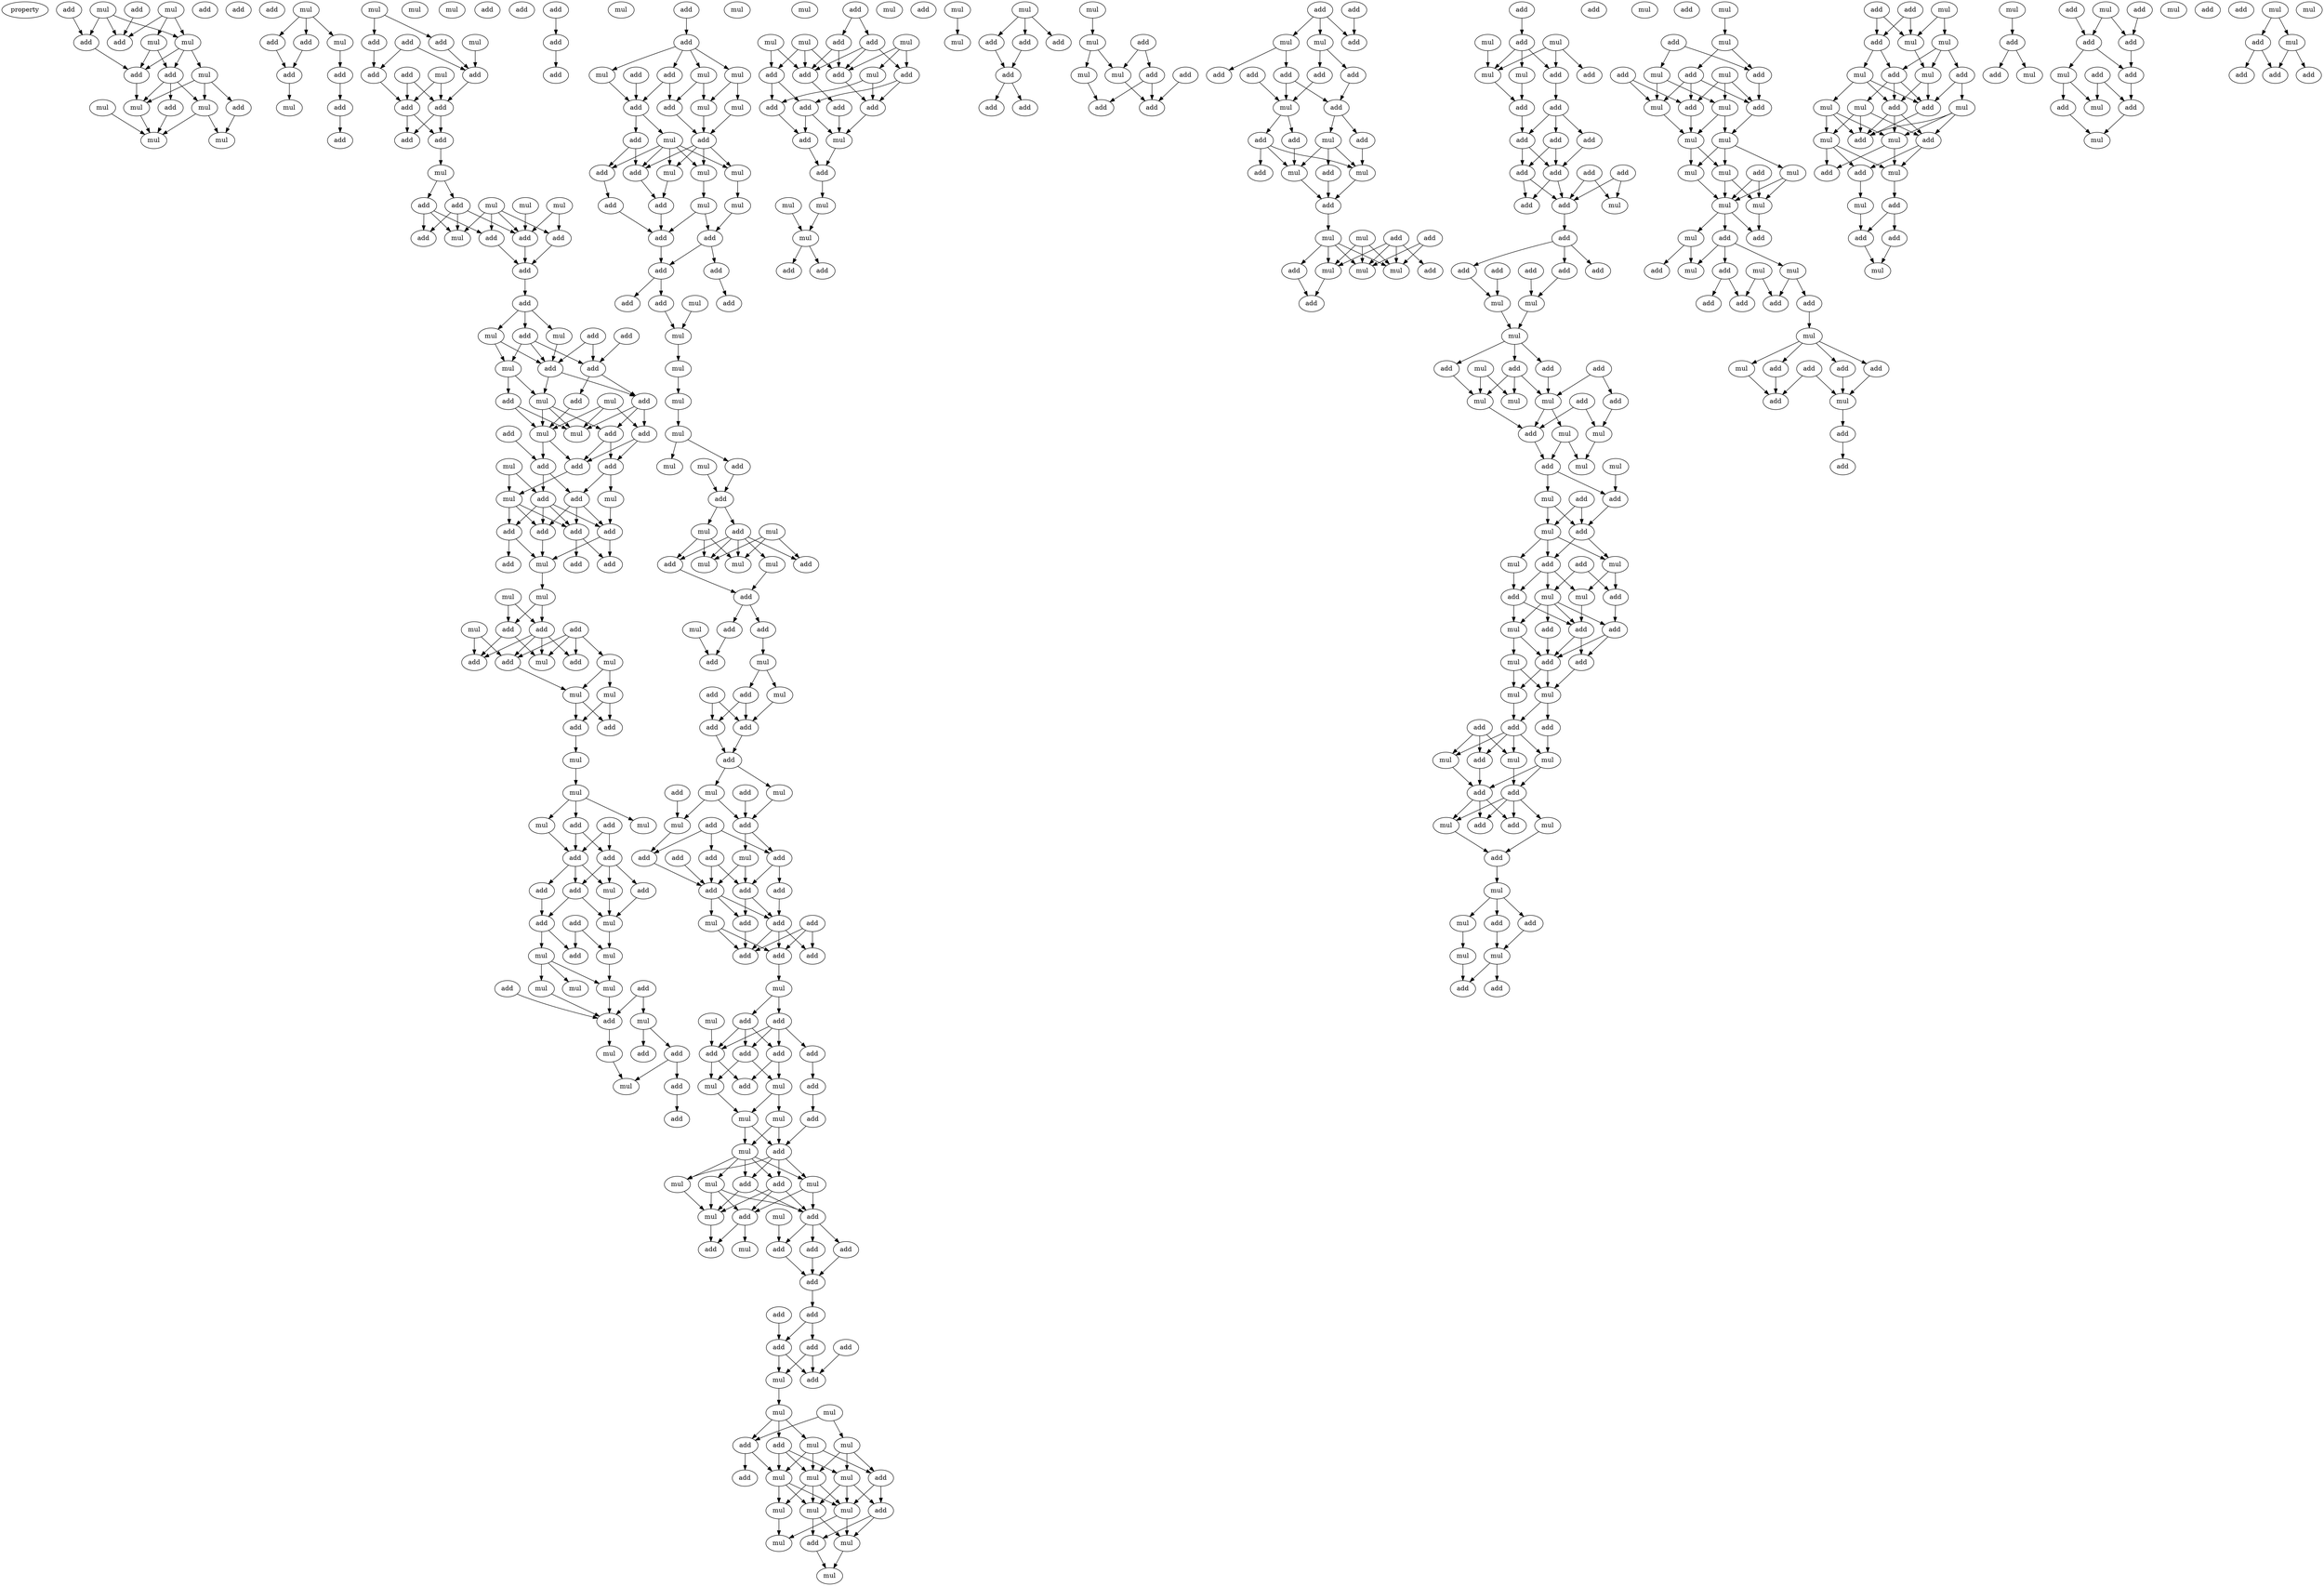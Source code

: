 digraph {
    node [fontcolor=black]
    property [mul=2,lf=1.0]
    0 [ label = add ];
    1 [ label = add ];
    2 [ label = mul ];
    3 [ label = mul ];
    4 [ label = add ];
    5 [ label = add ];
    6 [ label = mul ];
    7 [ label = mul ];
    8 [ label = mul ];
    9 [ label = add ];
    10 [ label = add ];
    11 [ label = mul ];
    12 [ label = add ];
    13 [ label = mul ];
    14 [ label = add ];
    15 [ label = mul ];
    16 [ label = mul ];
    17 [ label = mul ];
    18 [ label = add ];
    19 [ label = add ];
    20 [ label = add ];
    21 [ label = mul ];
    22 [ label = add ];
    23 [ label = add ];
    24 [ label = mul ];
    25 [ label = add ];
    26 [ label = add ];
    27 [ label = add ];
    28 [ label = mul ];
    29 [ label = add ];
    30 [ label = mul ];
    31 [ label = mul ];
    32 [ label = add ];
    33 [ label = add ];
    34 [ label = add ];
    35 [ label = mul ];
    36 [ label = add ];
    37 [ label = add ];
    38 [ label = add ];
    39 [ label = add ];
    40 [ label = add ];
    41 [ label = add ];
    42 [ label = add ];
    43 [ label = mul ];
    44 [ label = mul ];
    45 [ label = mul ];
    46 [ label = mul ];
    47 [ label = mul ];
    48 [ label = add ];
    49 [ label = mul ];
    50 [ label = add ];
    51 [ label = add ];
    52 [ label = add ];
    53 [ label = mul ];
    54 [ label = add ];
    55 [ label = add ];
    56 [ label = add ];
    57 [ label = add ];
    58 [ label = add ];
    59 [ label = mul ];
    60 [ label = mul ];
    61 [ label = add ];
    62 [ label = add ];
    63 [ label = add ];
    64 [ label = add ];
    65 [ label = mul ];
    66 [ label = add ];
    67 [ label = mul ];
    68 [ label = add ];
    69 [ label = mul ];
    70 [ label = add ];
    71 [ label = mul ];
    72 [ label = mul ];
    73 [ label = add ];
    74 [ label = add ];
    75 [ label = add ];
    76 [ label = mul ];
    77 [ label = add ];
    78 [ label = add ];
    79 [ label = add ];
    80 [ label = add ];
    81 [ label = add ];
    82 [ label = mul ];
    83 [ label = mul ];
    84 [ label = add ];
    85 [ label = add ];
    86 [ label = add ];
    87 [ label = add ];
    88 [ label = add ];
    89 [ label = add ];
    90 [ label = add ];
    91 [ label = mul ];
    92 [ label = mul ];
    93 [ label = mul ];
    94 [ label = add ];
    95 [ label = add ];
    96 [ label = add ];
    97 [ label = mul ];
    98 [ label = add ];
    99 [ label = mul ];
    100 [ label = add ];
    101 [ label = mul ];
    102 [ label = add ];
    103 [ label = mul ];
    104 [ label = mul ];
    105 [ label = add ];
    106 [ label = add ];
    107 [ label = mul ];
    108 [ label = mul ];
    109 [ label = add ];
    110 [ label = mul ];
    111 [ label = mul ];
    112 [ label = add ];
    113 [ label = add ];
    114 [ label = add ];
    115 [ label = add ];
    116 [ label = add ];
    117 [ label = add ];
    118 [ label = mul ];
    119 [ label = add ];
    120 [ label = add ];
    121 [ label = mul ];
    122 [ label = mul ];
    123 [ label = add ];
    124 [ label = mul ];
    125 [ label = add ];
    126 [ label = mul ];
    127 [ label = mul ];
    128 [ label = add ];
    129 [ label = mul ];
    130 [ label = mul ];
    131 [ label = add ];
    132 [ label = add ];
    133 [ label = mul ];
    134 [ label = add ];
    135 [ label = add ];
    136 [ label = mul ];
    137 [ label = add ];
    138 [ label = add ];
    139 [ label = add ];
    140 [ label = add ];
    141 [ label = add ];
    142 [ label = add ];
    143 [ label = mul ];
    144 [ label = add ];
    145 [ label = add ];
    146 [ label = mul ];
    147 [ label = add ];
    148 [ label = mul ];
    149 [ label = mul ];
    150 [ label = add ];
    151 [ label = add ];
    152 [ label = mul ];
    153 [ label = add ];
    154 [ label = mul ];
    155 [ label = add ];
    156 [ label = mul ];
    157 [ label = add ];
    158 [ label = mul ];
    159 [ label = mul ];
    160 [ label = add ];
    161 [ label = mul ];
    162 [ label = add ];
    163 [ label = mul ];
    164 [ label = mul ];
    165 [ label = add ];
    166 [ label = add ];
    167 [ label = add ];
    168 [ label = add ];
    169 [ label = add ];
    170 [ label = add ];
    171 [ label = add ];
    172 [ label = add ];
    173 [ label = add ];
    174 [ label = mul ];
    175 [ label = mul ];
    176 [ label = mul ];
    177 [ label = mul ];
    178 [ label = mul ];
    179 [ label = mul ];
    180 [ label = mul ];
    181 [ label = mul ];
    182 [ label = add ];
    183 [ label = mul ];
    184 [ label = add ];
    185 [ label = add ];
    186 [ label = mul ];
    187 [ label = mul ];
    188 [ label = mul ];
    189 [ label = add ];
    190 [ label = add ];
    191 [ label = mul ];
    192 [ label = mul ];
    193 [ label = add ];
    194 [ label = add ];
    195 [ label = mul ];
    196 [ label = add ];
    197 [ label = add ];
    198 [ label = mul ];
    199 [ label = mul ];
    200 [ label = add ];
    201 [ label = add ];
    202 [ label = add ];
    203 [ label = add ];
    204 [ label = add ];
    205 [ label = add ];
    206 [ label = mul ];
    207 [ label = add ];
    208 [ label = mul ];
    209 [ label = mul ];
    210 [ label = add ];
    211 [ label = add ];
    212 [ label = add ];
    213 [ label = add ];
    214 [ label = add ];
    215 [ label = mul ];
    216 [ label = add ];
    217 [ label = add ];
    218 [ label = add ];
    219 [ label = add ];
    220 [ label = add ];
    221 [ label = add ];
    222 [ label = mul ];
    223 [ label = add ];
    224 [ label = add ];
    225 [ label = add ];
    226 [ label = add ];
    227 [ label = mul ];
    228 [ label = mul ];
    229 [ label = add ];
    230 [ label = add ];
    231 [ label = add ];
    232 [ label = add ];
    233 [ label = add ];
    234 [ label = add ];
    235 [ label = mul ];
    236 [ label = add ];
    237 [ label = mul ];
    238 [ label = add ];
    239 [ label = add ];
    240 [ label = mul ];
    241 [ label = mul ];
    242 [ label = add ];
    243 [ label = mul ];
    244 [ label = add ];
    245 [ label = mul ];
    246 [ label = mul ];
    247 [ label = add ];
    248 [ label = mul ];
    249 [ label = mul ];
    250 [ label = add ];
    251 [ label = mul ];
    252 [ label = add ];
    253 [ label = add ];
    254 [ label = add ];
    255 [ label = mul ];
    256 [ label = add ];
    257 [ label = add ];
    258 [ label = add ];
    259 [ label = add ];
    260 [ label = add ];
    261 [ label = add ];
    262 [ label = add ];
    263 [ label = add ];
    264 [ label = mul ];
    265 [ label = add ];
    266 [ label = mul ];
    267 [ label = mul ];
    268 [ label = add ];
    269 [ label = mul ];
    270 [ label = mul ];
    271 [ label = add ];
    272 [ label = add ];
    273 [ label = mul ];
    274 [ label = mul ];
    275 [ label = add ];
    276 [ label = mul ];
    277 [ label = mul ];
    278 [ label = add ];
    279 [ label = mul ];
    280 [ label = mul ];
    281 [ label = mul ];
    282 [ label = mul ];
    283 [ label = add ];
    284 [ label = mul ];
    285 [ label = add ];
    286 [ label = add ];
    287 [ label = mul ];
    288 [ label = mul ];
    289 [ label = mul ];
    290 [ label = add ];
    291 [ label = add ];
    292 [ label = add ];
    293 [ label = mul ];
    294 [ label = add ];
    295 [ label = add ];
    296 [ label = add ];
    297 [ label = add ];
    298 [ label = add ];
    299 [ label = add ];
    300 [ label = add ];
    301 [ label = mul ];
    302 [ label = add ];
    303 [ label = mul ];
    304 [ label = mul ];
    305 [ label = mul ];
    306 [ label = mul ];
    307 [ label = add ];
    308 [ label = mul ];
    309 [ label = add ];
    310 [ label = add ];
    311 [ label = mul ];
    312 [ label = mul ];
    313 [ label = add ];
    314 [ label = add ];
    315 [ label = add ];
    316 [ label = add ];
    317 [ label = add ];
    318 [ label = add ];
    319 [ label = mul ];
    320 [ label = add ];
    321 [ label = mul ];
    322 [ label = mul ];
    323 [ label = mul ];
    324 [ label = add ];
    325 [ label = add ];
    326 [ label = add ];
    327 [ label = add ];
    328 [ label = add ];
    329 [ label = add ];
    330 [ label = mul ];
    331 [ label = mul ];
    332 [ label = add ];
    333 [ label = add ];
    334 [ label = add ];
    335 [ label = add ];
    336 [ label = add ];
    337 [ label = add ];
    338 [ label = add ];
    339 [ label = mul ];
    340 [ label = add ];
    341 [ label = add ];
    342 [ label = add ];
    343 [ label = mul ];
    344 [ label = add ];
    345 [ label = add ];
    346 [ label = mul ];
    347 [ label = mul ];
    348 [ label = add ];
    349 [ label = add ];
    350 [ label = mul ];
    351 [ label = mul ];
    352 [ label = add ];
    353 [ label = add ];
    354 [ label = mul ];
    355 [ label = add ];
    356 [ label = mul ];
    357 [ label = mul ];
    358 [ label = add ];
    359 [ label = add ];
    360 [ label = add ];
    361 [ label = mul ];
    362 [ label = mul ];
    363 [ label = mul ];
    364 [ label = add ];
    365 [ label = mul ];
    366 [ label = add ];
    367 [ label = add ];
    368 [ label = add ];
    369 [ label = add ];
    370 [ label = add ];
    371 [ label = add ];
    372 [ label = add ];
    373 [ label = add ];
    374 [ label = add ];
    375 [ label = add ];
    376 [ label = add ];
    377 [ label = add ];
    378 [ label = mul ];
    379 [ label = add ];
    380 [ label = add ];
    381 [ label = add ];
    382 [ label = add ];
    383 [ label = add ];
    384 [ label = add ];
    385 [ label = mul ];
    386 [ label = mul ];
    387 [ label = mul ];
    388 [ label = add ];
    389 [ label = add ];
    390 [ label = add ];
    391 [ label = mul ];
    392 [ label = add ];
    393 [ label = mul ];
    394 [ label = mul ];
    395 [ label = mul ];
    396 [ label = add ];
    397 [ label = add ];
    398 [ label = add ];
    399 [ label = mul ];
    400 [ label = mul ];
    401 [ label = mul ];
    402 [ label = mul ];
    403 [ label = add ];
    404 [ label = add ];
    405 [ label = mul ];
    406 [ label = add ];
    407 [ label = add ];
    408 [ label = mul ];
    409 [ label = add ];
    410 [ label = mul ];
    411 [ label = add ];
    412 [ label = add ];
    413 [ label = mul ];
    414 [ label = add ];
    415 [ label = mul ];
    416 [ label = mul ];
    417 [ label = add ];
    418 [ label = mul ];
    419 [ label = add ];
    420 [ label = add ];
    421 [ label = add ];
    422 [ label = mul ];
    423 [ label = add ];
    424 [ label = add ];
    425 [ label = mul ];
    426 [ label = mul ];
    427 [ label = add ];
    428 [ label = add ];
    429 [ label = add ];
    430 [ label = mul ];
    431 [ label = mul ];
    432 [ label = mul ];
    433 [ label = add ];
    434 [ label = mul ];
    435 [ label = add ];
    436 [ label = add ];
    437 [ label = mul ];
    438 [ label = add ];
    439 [ label = add ];
    440 [ label = add ];
    441 [ label = mul ];
    442 [ label = add ];
    443 [ label = mul ];
    444 [ label = mul ];
    445 [ label = add ];
    446 [ label = add ];
    447 [ label = mul ];
    448 [ label = mul ];
    449 [ label = add ];
    450 [ label = add ];
    451 [ label = mul ];
    452 [ label = mul ];
    453 [ label = add ];
    454 [ label = mul ];
    455 [ label = mul ];
    456 [ label = add ];
    457 [ label = add ];
    458 [ label = add ];
    459 [ label = mul ];
    460 [ label = add ];
    461 [ label = add ];
    462 [ label = mul ];
    463 [ label = mul ];
    464 [ label = mul ];
    465 [ label = mul ];
    466 [ label = mul ];
    467 [ label = add ];
    468 [ label = mul ];
    469 [ label = mul ];
    470 [ label = mul ];
    471 [ label = add ];
    472 [ label = mul ];
    473 [ label = add ];
    474 [ label = mul ];
    475 [ label = mul ];
    476 [ label = mul ];
    477 [ label = add ];
    478 [ label = add ];
    479 [ label = add ];
    480 [ label = add ];
    481 [ label = add ];
    482 [ label = add ];
    483 [ label = mul ];
    484 [ label = mul ];
    485 [ label = add ];
    486 [ label = add ];
    487 [ label = add ];
    488 [ label = add ];
    489 [ label = add ];
    490 [ label = mul ];
    491 [ label = add ];
    492 [ label = add ];
    493 [ label = add ];
    494 [ label = add ];
    495 [ label = mul ];
    496 [ label = mul ];
    497 [ label = mul ];
    498 [ label = add ];
    499 [ label = add ];
    500 [ label = mul ];
    501 [ label = mul ];
    502 [ label = add ];
    503 [ label = mul ];
    504 [ label = add ];
    505 [ label = add ];
    506 [ label = mul ];
    507 [ label = mul ];
    508 [ label = add ];
    509 [ label = mul ];
    510 [ label = add ];
    511 [ label = mul ];
    512 [ label = mul ];
    513 [ label = add ];
    514 [ label = add ];
    515 [ label = add ];
    516 [ label = mul ];
    517 [ label = add ];
    518 [ label = add ];
    519 [ label = mul ];
    520 [ label = mul ];
    521 [ label = add ];
    522 [ label = add ];
    523 [ label = mul ];
    524 [ label = add ];
    525 [ label = add ];
    526 [ label = mul ];
    527 [ label = add ];
    528 [ label = add ];
    529 [ label = add ];
    530 [ label = add ];
    531 [ label = mul ];
    532 [ label = mul ];
    533 [ label = add ];
    534 [ label = add ];
    535 [ label = mul ];
    536 [ label = mul ];
    537 [ label = add ];
    538 [ label = add ];
    539 [ label = mul ];
    540 [ label = add ];
    541 [ label = mul ];
    542 [ label = add ];
    543 [ label = mul ];
    544 [ label = add ];
    545 [ label = add ];
    0 -> 4 [ name = 0 ];
    1 -> 5 [ name = 1 ];
    2 -> 4 [ name = 2 ];
    2 -> 6 [ name = 3 ];
    2 -> 7 [ name = 4 ];
    3 -> 4 [ name = 5 ];
    3 -> 5 [ name = 6 ];
    3 -> 6 [ name = 7 ];
    5 -> 9 [ name = 8 ];
    6 -> 8 [ name = 9 ];
    6 -> 9 [ name = 10 ];
    6 -> 10 [ name = 11 ];
    7 -> 9 [ name = 12 ];
    7 -> 10 [ name = 13 ];
    8 -> 11 [ name = 14 ];
    8 -> 14 [ name = 15 ];
    8 -> 15 [ name = 16 ];
    9 -> 15 [ name = 17 ];
    10 -> 11 [ name = 18 ];
    10 -> 12 [ name = 19 ];
    10 -> 15 [ name = 20 ];
    11 -> 16 [ name = 21 ];
    11 -> 17 [ name = 22 ];
    12 -> 17 [ name = 23 ];
    13 -> 17 [ name = 24 ];
    14 -> 16 [ name = 25 ];
    15 -> 17 [ name = 26 ];
    21 -> 22 [ name = 27 ];
    21 -> 23 [ name = 28 ];
    21 -> 24 [ name = 29 ];
    22 -> 25 [ name = 30 ];
    23 -> 25 [ name = 31 ];
    24 -> 26 [ name = 32 ];
    25 -> 28 [ name = 33 ];
    26 -> 27 [ name = 34 ];
    27 -> 29 [ name = 35 ];
    30 -> 33 [ name = 36 ];
    30 -> 34 [ name = 37 ];
    31 -> 37 [ name = 38 ];
    32 -> 37 [ name = 39 ];
    32 -> 38 [ name = 40 ];
    33 -> 38 [ name = 41 ];
    34 -> 37 [ name = 42 ];
    35 -> 39 [ name = 43 ];
    35 -> 40 [ name = 44 ];
    36 -> 39 [ name = 45 ];
    36 -> 40 [ name = 46 ];
    37 -> 39 [ name = 47 ];
    38 -> 40 [ name = 48 ];
    39 -> 41 [ name = 49 ];
    39 -> 42 [ name = 50 ];
    40 -> 41 [ name = 51 ];
    40 -> 42 [ name = 52 ];
    41 -> 45 [ name = 53 ];
    45 -> 48 [ name = 54 ];
    45 -> 50 [ name = 55 ];
    46 -> 51 [ name = 56 ];
    46 -> 55 [ name = 57 ];
    47 -> 51 [ name = 58 ];
    47 -> 53 [ name = 59 ];
    47 -> 54 [ name = 60 ];
    47 -> 55 [ name = 61 ];
    48 -> 51 [ name = 62 ];
    48 -> 52 [ name = 63 ];
    48 -> 53 [ name = 64 ];
    49 -> 51 [ name = 65 ];
    50 -> 52 [ name = 66 ];
    50 -> 53 [ name = 67 ];
    50 -> 54 [ name = 68 ];
    51 -> 56 [ name = 69 ];
    54 -> 56 [ name = 70 ];
    55 -> 56 [ name = 71 ];
    56 -> 57 [ name = 72 ];
    57 -> 58 [ name = 73 ];
    57 -> 59 [ name = 74 ];
    57 -> 60 [ name = 75 ];
    58 -> 63 [ name = 76 ];
    58 -> 64 [ name = 77 ];
    58 -> 65 [ name = 78 ];
    59 -> 63 [ name = 79 ];
    59 -> 65 [ name = 80 ];
    60 -> 63 [ name = 81 ];
    61 -> 64 [ name = 82 ];
    62 -> 63 [ name = 83 ];
    62 -> 64 [ name = 84 ];
    63 -> 69 [ name = 85 ];
    63 -> 70 [ name = 86 ];
    64 -> 68 [ name = 87 ];
    64 -> 70 [ name = 88 ];
    65 -> 66 [ name = 89 ];
    65 -> 69 [ name = 90 ];
    66 -> 71 [ name = 91 ];
    66 -> 72 [ name = 92 ];
    67 -> 71 [ name = 93 ];
    67 -> 72 [ name = 94 ];
    67 -> 74 [ name = 95 ];
    68 -> 72 [ name = 96 ];
    69 -> 71 [ name = 97 ];
    69 -> 72 [ name = 98 ];
    69 -> 73 [ name = 99 ];
    70 -> 71 [ name = 100 ];
    70 -> 73 [ name = 101 ];
    70 -> 74 [ name = 102 ];
    72 -> 77 [ name = 103 ];
    72 -> 78 [ name = 104 ];
    73 -> 77 [ name = 105 ];
    73 -> 79 [ name = 106 ];
    74 -> 77 [ name = 107 ];
    74 -> 79 [ name = 108 ];
    75 -> 78 [ name = 109 ];
    76 -> 80 [ name = 110 ];
    76 -> 83 [ name = 111 ];
    77 -> 83 [ name = 112 ];
    78 -> 80 [ name = 113 ];
    78 -> 81 [ name = 114 ];
    79 -> 81 [ name = 115 ];
    79 -> 82 [ name = 116 ];
    80 -> 84 [ name = 117 ];
    80 -> 85 [ name = 118 ];
    80 -> 86 [ name = 119 ];
    80 -> 87 [ name = 120 ];
    81 -> 84 [ name = 121 ];
    81 -> 85 [ name = 122 ];
    81 -> 87 [ name = 123 ];
    82 -> 84 [ name = 124 ];
    83 -> 85 [ name = 125 ];
    83 -> 86 [ name = 126 ];
    83 -> 87 [ name = 127 ];
    84 -> 90 [ name = 128 ];
    84 -> 91 [ name = 129 ];
    85 -> 88 [ name = 130 ];
    85 -> 90 [ name = 131 ];
    86 -> 89 [ name = 132 ];
    86 -> 91 [ name = 133 ];
    87 -> 91 [ name = 134 ];
    91 -> 92 [ name = 135 ];
    92 -> 94 [ name = 136 ];
    92 -> 95 [ name = 137 ];
    93 -> 94 [ name = 138 ];
    93 -> 95 [ name = 139 ];
    94 -> 101 [ name = 140 ];
    94 -> 102 [ name = 141 ];
    95 -> 98 [ name = 142 ];
    95 -> 100 [ name = 143 ];
    95 -> 101 [ name = 144 ];
    95 -> 102 [ name = 145 ];
    96 -> 98 [ name = 146 ];
    96 -> 99 [ name = 147 ];
    96 -> 100 [ name = 148 ];
    96 -> 101 [ name = 149 ];
    97 -> 100 [ name = 150 ];
    97 -> 102 [ name = 151 ];
    99 -> 103 [ name = 152 ];
    99 -> 104 [ name = 153 ];
    100 -> 103 [ name = 154 ];
    103 -> 105 [ name = 155 ];
    103 -> 106 [ name = 156 ];
    104 -> 105 [ name = 157 ];
    104 -> 106 [ name = 158 ];
    106 -> 107 [ name = 159 ];
    107 -> 108 [ name = 160 ];
    108 -> 110 [ name = 161 ];
    108 -> 111 [ name = 162 ];
    108 -> 112 [ name = 163 ];
    109 -> 113 [ name = 164 ];
    109 -> 114 [ name = 165 ];
    110 -> 113 [ name = 166 ];
    112 -> 113 [ name = 167 ];
    112 -> 114 [ name = 168 ];
    113 -> 115 [ name = 169 ];
    113 -> 116 [ name = 170 ];
    113 -> 118 [ name = 171 ];
    114 -> 116 [ name = 172 ];
    114 -> 117 [ name = 173 ];
    114 -> 118 [ name = 174 ];
    115 -> 119 [ name = 175 ];
    116 -> 119 [ name = 176 ];
    116 -> 121 [ name = 177 ];
    117 -> 121 [ name = 178 ];
    118 -> 121 [ name = 179 ];
    119 -> 122 [ name = 180 ];
    119 -> 123 [ name = 181 ];
    120 -> 123 [ name = 182 ];
    120 -> 124 [ name = 183 ];
    121 -> 124 [ name = 184 ];
    122 -> 126 [ name = 185 ];
    122 -> 127 [ name = 186 ];
    122 -> 129 [ name = 187 ];
    124 -> 126 [ name = 188 ];
    125 -> 130 [ name = 189 ];
    125 -> 131 [ name = 190 ];
    126 -> 131 [ name = 191 ];
    128 -> 131 [ name = 192 ];
    129 -> 131 [ name = 193 ];
    130 -> 132 [ name = 194 ];
    130 -> 134 [ name = 195 ];
    131 -> 133 [ name = 196 ];
    133 -> 136 [ name = 197 ];
    134 -> 135 [ name = 198 ];
    134 -> 136 [ name = 199 ];
    135 -> 137 [ name = 200 ];
    140 -> 141 [ name = 201 ];
    141 -> 142 [ name = 202 ];
    144 -> 145 [ name = 203 ];
    145 -> 146 [ name = 204 ];
    145 -> 148 [ name = 205 ];
    145 -> 149 [ name = 206 ];
    145 -> 150 [ name = 207 ];
    146 -> 153 [ name = 208 ];
    147 -> 153 [ name = 209 ];
    148 -> 152 [ name = 210 ];
    148 -> 154 [ name = 211 ];
    149 -> 151 [ name = 212 ];
    149 -> 154 [ name = 213 ];
    150 -> 151 [ name = 214 ];
    150 -> 153 [ name = 215 ];
    151 -> 157 [ name = 216 ];
    152 -> 157 [ name = 217 ];
    153 -> 155 [ name = 218 ];
    153 -> 156 [ name = 219 ];
    154 -> 157 [ name = 220 ];
    155 -> 160 [ name = 221 ];
    155 -> 162 [ name = 222 ];
    156 -> 158 [ name = 223 ];
    156 -> 159 [ name = 224 ];
    156 -> 160 [ name = 225 ];
    156 -> 161 [ name = 226 ];
    156 -> 162 [ name = 227 ];
    157 -> 158 [ name = 228 ];
    157 -> 159 [ name = 229 ];
    157 -> 161 [ name = 230 ];
    157 -> 162 [ name = 231 ];
    158 -> 164 [ name = 232 ];
    159 -> 163 [ name = 233 ];
    160 -> 165 [ name = 234 ];
    161 -> 166 [ name = 235 ];
    162 -> 166 [ name = 236 ];
    163 -> 167 [ name = 237 ];
    164 -> 167 [ name = 238 ];
    164 -> 168 [ name = 239 ];
    165 -> 168 [ name = 240 ];
    166 -> 168 [ name = 241 ];
    167 -> 169 [ name = 242 ];
    167 -> 170 [ name = 243 ];
    168 -> 169 [ name = 244 ];
    169 -> 172 [ name = 245 ];
    169 -> 173 [ name = 246 ];
    170 -> 171 [ name = 247 ];
    173 -> 176 [ name = 248 ];
    174 -> 176 [ name = 249 ];
    176 -> 177 [ name = 250 ];
    177 -> 178 [ name = 251 ];
    178 -> 179 [ name = 252 ];
    179 -> 180 [ name = 253 ];
    179 -> 182 [ name = 254 ];
    181 -> 184 [ name = 255 ];
    182 -> 184 [ name = 256 ];
    184 -> 185 [ name = 257 ];
    184 -> 186 [ name = 258 ];
    185 -> 188 [ name = 259 ];
    185 -> 189 [ name = 260 ];
    185 -> 190 [ name = 261 ];
    185 -> 191 [ name = 262 ];
    185 -> 192 [ name = 263 ];
    186 -> 188 [ name = 264 ];
    186 -> 190 [ name = 265 ];
    186 -> 192 [ name = 266 ];
    187 -> 188 [ name = 267 ];
    187 -> 189 [ name = 268 ];
    187 -> 192 [ name = 269 ];
    190 -> 193 [ name = 270 ];
    191 -> 193 [ name = 271 ];
    193 -> 194 [ name = 272 ];
    193 -> 196 [ name = 273 ];
    194 -> 197 [ name = 274 ];
    195 -> 197 [ name = 275 ];
    196 -> 198 [ name = 276 ];
    198 -> 199 [ name = 277 ];
    198 -> 200 [ name = 278 ];
    199 -> 203 [ name = 279 ];
    200 -> 202 [ name = 280 ];
    200 -> 203 [ name = 281 ];
    201 -> 202 [ name = 282 ];
    201 -> 203 [ name = 283 ];
    202 -> 204 [ name = 284 ];
    203 -> 204 [ name = 285 ];
    204 -> 206 [ name = 286 ];
    204 -> 208 [ name = 287 ];
    205 -> 209 [ name = 288 ];
    206 -> 209 [ name = 289 ];
    206 -> 211 [ name = 290 ];
    207 -> 211 [ name = 291 ];
    208 -> 211 [ name = 292 ];
    209 -> 212 [ name = 293 ];
    210 -> 212 [ name = 294 ];
    210 -> 213 [ name = 295 ];
    210 -> 214 [ name = 296 ];
    211 -> 213 [ name = 297 ];
    211 -> 215 [ name = 298 ];
    212 -> 218 [ name = 299 ];
    213 -> 217 [ name = 300 ];
    213 -> 219 [ name = 301 ];
    214 -> 218 [ name = 302 ];
    214 -> 219 [ name = 303 ];
    215 -> 218 [ name = 304 ];
    215 -> 219 [ name = 305 ];
    216 -> 218 [ name = 306 ];
    217 -> 221 [ name = 307 ];
    218 -> 221 [ name = 308 ];
    218 -> 222 [ name = 309 ];
    218 -> 223 [ name = 310 ];
    219 -> 221 [ name = 311 ];
    219 -> 223 [ name = 312 ];
    220 -> 224 [ name = 313 ];
    220 -> 225 [ name = 314 ];
    220 -> 226 [ name = 315 ];
    221 -> 224 [ name = 316 ];
    221 -> 225 [ name = 317 ];
    221 -> 226 [ name = 318 ];
    222 -> 225 [ name = 319 ];
    222 -> 226 [ name = 320 ];
    223 -> 225 [ name = 321 ];
    226 -> 227 [ name = 322 ];
    227 -> 229 [ name = 323 ];
    227 -> 230 [ name = 324 ];
    228 -> 231 [ name = 325 ];
    229 -> 231 [ name = 326 ];
    229 -> 232 [ name = 327 ];
    229 -> 233 [ name = 328 ];
    229 -> 234 [ name = 329 ];
    230 -> 231 [ name = 330 ];
    230 -> 233 [ name = 331 ];
    230 -> 234 [ name = 332 ];
    231 -> 237 [ name = 333 ];
    231 -> 238 [ name = 334 ];
    232 -> 236 [ name = 335 ];
    233 -> 235 [ name = 336 ];
    233 -> 237 [ name = 337 ];
    234 -> 235 [ name = 338 ];
    234 -> 238 [ name = 339 ];
    235 -> 240 [ name = 340 ];
    235 -> 241 [ name = 341 ];
    236 -> 239 [ name = 342 ];
    237 -> 241 [ name = 343 ];
    239 -> 242 [ name = 344 ];
    240 -> 242 [ name = 345 ];
    240 -> 243 [ name = 346 ];
    241 -> 242 [ name = 347 ];
    241 -> 243 [ name = 348 ];
    242 -> 244 [ name = 349 ];
    242 -> 245 [ name = 350 ];
    242 -> 247 [ name = 351 ];
    242 -> 248 [ name = 352 ];
    243 -> 244 [ name = 353 ];
    243 -> 245 [ name = 354 ];
    243 -> 246 [ name = 355 ];
    243 -> 247 [ name = 356 ];
    243 -> 248 [ name = 357 ];
    244 -> 251 [ name = 358 ];
    244 -> 252 [ name = 359 ];
    245 -> 250 [ name = 360 ];
    245 -> 252 [ name = 361 ];
    246 -> 250 [ name = 362 ];
    246 -> 251 [ name = 363 ];
    246 -> 252 [ name = 364 ];
    247 -> 250 [ name = 365 ];
    247 -> 251 [ name = 366 ];
    247 -> 252 [ name = 367 ];
    248 -> 251 [ name = 368 ];
    249 -> 256 [ name = 369 ];
    250 -> 254 [ name = 370 ];
    250 -> 255 [ name = 371 ];
    251 -> 254 [ name = 372 ];
    252 -> 253 [ name = 373 ];
    252 -> 256 [ name = 374 ];
    252 -> 257 [ name = 375 ];
    253 -> 258 [ name = 376 ];
    256 -> 258 [ name = 377 ];
    257 -> 258 [ name = 378 ];
    258 -> 260 [ name = 379 ];
    259 -> 262 [ name = 380 ];
    260 -> 261 [ name = 381 ];
    260 -> 262 [ name = 382 ];
    261 -> 264 [ name = 383 ];
    261 -> 265 [ name = 384 ];
    262 -> 264 [ name = 385 ];
    262 -> 265 [ name = 386 ];
    263 -> 265 [ name = 387 ];
    264 -> 267 [ name = 388 ];
    266 -> 270 [ name = 389 ];
    266 -> 271 [ name = 390 ];
    267 -> 268 [ name = 391 ];
    267 -> 269 [ name = 392 ];
    267 -> 271 [ name = 393 ];
    268 -> 273 [ name = 394 ];
    268 -> 274 [ name = 395 ];
    268 -> 276 [ name = 396 ];
    269 -> 272 [ name = 397 ];
    269 -> 273 [ name = 398 ];
    269 -> 276 [ name = 399 ];
    270 -> 272 [ name = 400 ];
    270 -> 274 [ name = 401 ];
    270 -> 276 [ name = 402 ];
    271 -> 273 [ name = 403 ];
    271 -> 275 [ name = 404 ];
    272 -> 278 [ name = 405 ];
    272 -> 280 [ name = 406 ];
    273 -> 277 [ name = 407 ];
    273 -> 279 [ name = 408 ];
    273 -> 280 [ name = 409 ];
    274 -> 278 [ name = 410 ];
    274 -> 279 [ name = 411 ];
    274 -> 280 [ name = 412 ];
    276 -> 277 [ name = 413 ];
    276 -> 279 [ name = 414 ];
    276 -> 280 [ name = 415 ];
    277 -> 282 [ name = 416 ];
    278 -> 281 [ name = 417 ];
    278 -> 283 [ name = 418 ];
    279 -> 281 [ name = 419 ];
    279 -> 283 [ name = 420 ];
    280 -> 281 [ name = 421 ];
    280 -> 282 [ name = 422 ];
    281 -> 284 [ name = 423 ];
    283 -> 284 [ name = 424 ];
    285 -> 286 [ name = 425 ];
    285 -> 290 [ name = 426 ];
    286 -> 292 [ name = 427 ];
    286 -> 294 [ name = 428 ];
    286 -> 295 [ name = 429 ];
    287 -> 291 [ name = 430 ];
    287 -> 292 [ name = 431 ];
    287 -> 294 [ name = 432 ];
    288 -> 291 [ name = 433 ];
    288 -> 294 [ name = 434 ];
    289 -> 292 [ name = 435 ];
    289 -> 293 [ name = 436 ];
    289 -> 295 [ name = 437 ];
    290 -> 292 [ name = 438 ];
    290 -> 294 [ name = 439 ];
    291 -> 297 [ name = 440 ];
    291 -> 299 [ name = 441 ];
    292 -> 296 [ name = 442 ];
    293 -> 296 [ name = 443 ];
    293 -> 297 [ name = 444 ];
    294 -> 298 [ name = 445 ];
    295 -> 296 [ name = 446 ];
    295 -> 299 [ name = 447 ];
    296 -> 301 [ name = 448 ];
    297 -> 300 [ name = 449 ];
    298 -> 301 [ name = 450 ];
    299 -> 300 [ name = 451 ];
    299 -> 301 [ name = 452 ];
    300 -> 302 [ name = 453 ];
    301 -> 302 [ name = 454 ];
    302 -> 305 [ name = 455 ];
    303 -> 306 [ name = 456 ];
    305 -> 306 [ name = 457 ];
    306 -> 309 [ name = 458 ];
    306 -> 310 [ name = 459 ];
    308 -> 311 [ name = 460 ];
    312 -> 313 [ name = 461 ];
    312 -> 314 [ name = 462 ];
    312 -> 315 [ name = 463 ];
    313 -> 316 [ name = 464 ];
    314 -> 316 [ name = 465 ];
    316 -> 317 [ name = 466 ];
    316 -> 318 [ name = 467 ];
    319 -> 321 [ name = 468 ];
    320 -> 323 [ name = 469 ];
    320 -> 325 [ name = 470 ];
    321 -> 322 [ name = 471 ];
    321 -> 323 [ name = 472 ];
    322 -> 327 [ name = 473 ];
    323 -> 326 [ name = 474 ];
    324 -> 326 [ name = 475 ];
    325 -> 326 [ name = 476 ];
    325 -> 327 [ name = 477 ];
    328 -> 330 [ name = 478 ];
    328 -> 331 [ name = 479 ];
    328 -> 332 [ name = 480 ];
    329 -> 332 [ name = 481 ];
    330 -> 336 [ name = 482 ];
    330 -> 337 [ name = 483 ];
    331 -> 333 [ name = 484 ];
    331 -> 334 [ name = 485 ];
    333 -> 338 [ name = 486 ];
    334 -> 339 [ name = 487 ];
    335 -> 339 [ name = 488 ];
    337 -> 338 [ name = 489 ];
    337 -> 339 [ name = 490 ];
    338 -> 340 [ name = 491 ];
    338 -> 343 [ name = 492 ];
    339 -> 341 [ name = 493 ];
    339 -> 342 [ name = 494 ];
    340 -> 347 [ name = 495 ];
    341 -> 344 [ name = 496 ];
    341 -> 346 [ name = 497 ];
    341 -> 347 [ name = 498 ];
    342 -> 346 [ name = 499 ];
    343 -> 345 [ name = 500 ];
    343 -> 346 [ name = 501 ];
    343 -> 347 [ name = 502 ];
    345 -> 348 [ name = 503 ];
    346 -> 348 [ name = 504 ];
    347 -> 348 [ name = 505 ];
    348 -> 350 [ name = 506 ];
    349 -> 354 [ name = 507 ];
    349 -> 355 [ name = 508 ];
    349 -> 356 [ name = 509 ];
    349 -> 357 [ name = 510 ];
    350 -> 353 [ name = 511 ];
    350 -> 354 [ name = 512 ];
    350 -> 356 [ name = 513 ];
    350 -> 357 [ name = 514 ];
    351 -> 354 [ name = 515 ];
    351 -> 356 [ name = 516 ];
    351 -> 357 [ name = 517 ];
    352 -> 354 [ name = 518 ];
    352 -> 356 [ name = 519 ];
    353 -> 358 [ name = 520 ];
    357 -> 358 [ name = 521 ];
    359 -> 360 [ name = 522 ];
    360 -> 363 [ name = 523 ];
    360 -> 364 [ name = 524 ];
    360 -> 365 [ name = 525 ];
    361 -> 365 [ name = 526 ];
    362 -> 364 [ name = 527 ];
    362 -> 365 [ name = 528 ];
    362 -> 366 [ name = 529 ];
    363 -> 368 [ name = 530 ];
    364 -> 367 [ name = 531 ];
    365 -> 368 [ name = 532 ];
    367 -> 369 [ name = 533 ];
    367 -> 370 [ name = 534 ];
    367 -> 371 [ name = 535 ];
    368 -> 369 [ name = 536 ];
    369 -> 373 [ name = 537 ];
    369 -> 375 [ name = 538 ];
    370 -> 375 [ name = 539 ];
    371 -> 373 [ name = 540 ];
    371 -> 375 [ name = 541 ];
    372 -> 377 [ name = 542 ];
    372 -> 378 [ name = 543 ];
    373 -> 376 [ name = 544 ];
    373 -> 377 [ name = 545 ];
    374 -> 377 [ name = 546 ];
    374 -> 378 [ name = 547 ];
    375 -> 376 [ name = 548 ];
    375 -> 377 [ name = 549 ];
    377 -> 379 [ name = 550 ];
    379 -> 380 [ name = 551 ];
    379 -> 382 [ name = 552 ];
    379 -> 384 [ name = 553 ];
    381 -> 385 [ name = 554 ];
    382 -> 386 [ name = 555 ];
    383 -> 386 [ name = 556 ];
    384 -> 385 [ name = 557 ];
    385 -> 387 [ name = 558 ];
    386 -> 387 [ name = 559 ];
    387 -> 388 [ name = 560 ];
    387 -> 389 [ name = 561 ];
    387 -> 390 [ name = 562 ];
    388 -> 394 [ name = 563 ];
    389 -> 395 [ name = 564 ];
    390 -> 393 [ name = 565 ];
    390 -> 394 [ name = 566 ];
    390 -> 395 [ name = 567 ];
    391 -> 393 [ name = 568 ];
    391 -> 395 [ name = 569 ];
    392 -> 394 [ name = 570 ];
    392 -> 396 [ name = 571 ];
    394 -> 398 [ name = 572 ];
    394 -> 399 [ name = 573 ];
    395 -> 398 [ name = 574 ];
    396 -> 400 [ name = 575 ];
    397 -> 398 [ name = 576 ];
    397 -> 400 [ name = 577 ];
    398 -> 403 [ name = 578 ];
    399 -> 401 [ name = 579 ];
    399 -> 403 [ name = 580 ];
    400 -> 401 [ name = 581 ];
    402 -> 406 [ name = 582 ];
    403 -> 405 [ name = 583 ];
    403 -> 406 [ name = 584 ];
    405 -> 408 [ name = 585 ];
    405 -> 409 [ name = 586 ];
    406 -> 409 [ name = 587 ];
    407 -> 408 [ name = 588 ];
    407 -> 409 [ name = 589 ];
    408 -> 410 [ name = 590 ];
    408 -> 411 [ name = 591 ];
    408 -> 413 [ name = 592 ];
    409 -> 411 [ name = 593 ];
    409 -> 413 [ name = 594 ];
    410 -> 414 [ name = 595 ];
    411 -> 414 [ name = 596 ];
    411 -> 415 [ name = 597 ];
    411 -> 416 [ name = 598 ];
    412 -> 415 [ name = 599 ];
    412 -> 417 [ name = 600 ];
    413 -> 416 [ name = 601 ];
    413 -> 417 [ name = 602 ];
    414 -> 418 [ name = 603 ];
    414 -> 419 [ name = 604 ];
    415 -> 418 [ name = 605 ];
    415 -> 419 [ name = 606 ];
    415 -> 420 [ name = 607 ];
    415 -> 421 [ name = 608 ];
    416 -> 419 [ name = 609 ];
    417 -> 420 [ name = 610 ];
    418 -> 422 [ name = 611 ];
    418 -> 424 [ name = 612 ];
    419 -> 423 [ name = 613 ];
    419 -> 424 [ name = 614 ];
    420 -> 423 [ name = 615 ];
    420 -> 424 [ name = 616 ];
    421 -> 424 [ name = 617 ];
    422 -> 425 [ name = 618 ];
    422 -> 426 [ name = 619 ];
    423 -> 425 [ name = 620 ];
    424 -> 425 [ name = 621 ];
    424 -> 426 [ name = 622 ];
    425 -> 427 [ name = 623 ];
    425 -> 429 [ name = 624 ];
    426 -> 429 [ name = 625 ];
    427 -> 432 [ name = 626 ];
    428 -> 431 [ name = 627 ];
    428 -> 433 [ name = 628 ];
    428 -> 434 [ name = 629 ];
    429 -> 431 [ name = 630 ];
    429 -> 432 [ name = 631 ];
    429 -> 433 [ name = 632 ];
    429 -> 434 [ name = 633 ];
    431 -> 436 [ name = 634 ];
    432 -> 435 [ name = 635 ];
    432 -> 436 [ name = 636 ];
    433 -> 436 [ name = 637 ];
    434 -> 435 [ name = 638 ];
    435 -> 437 [ name = 639 ];
    435 -> 439 [ name = 640 ];
    435 -> 440 [ name = 641 ];
    435 -> 441 [ name = 642 ];
    436 -> 439 [ name = 643 ];
    436 -> 440 [ name = 644 ];
    436 -> 441 [ name = 645 ];
    437 -> 442 [ name = 646 ];
    441 -> 442 [ name = 647 ];
    442 -> 443 [ name = 648 ];
    443 -> 444 [ name = 649 ];
    443 -> 445 [ name = 650 ];
    443 -> 446 [ name = 651 ];
    444 -> 448 [ name = 652 ];
    445 -> 447 [ name = 653 ];
    446 -> 447 [ name = 654 ];
    447 -> 449 [ name = 655 ];
    447 -> 450 [ name = 656 ];
    448 -> 450 [ name = 657 ];
    451 -> 452 [ name = 658 ];
    452 -> 456 [ name = 659 ];
    452 -> 458 [ name = 660 ];
    453 -> 454 [ name = 661 ];
    453 -> 456 [ name = 662 ];
    454 -> 459 [ name = 663 ];
    454 -> 462 [ name = 664 ];
    455 -> 460 [ name = 665 ];
    455 -> 461 [ name = 666 ];
    455 -> 462 [ name = 667 ];
    456 -> 461 [ name = 668 ];
    457 -> 459 [ name = 669 ];
    457 -> 460 [ name = 670 ];
    458 -> 459 [ name = 671 ];
    458 -> 460 [ name = 672 ];
    458 -> 461 [ name = 673 ];
    459 -> 464 [ name = 674 ];
    460 -> 464 [ name = 675 ];
    461 -> 463 [ name = 676 ];
    462 -> 463 [ name = 677 ];
    462 -> 464 [ name = 678 ];
    463 -> 465 [ name = 679 ];
    463 -> 466 [ name = 680 ];
    463 -> 468 [ name = 681 ];
    464 -> 465 [ name = 682 ];
    464 -> 468 [ name = 683 ];
    465 -> 470 [ name = 684 ];
    466 -> 469 [ name = 685 ];
    466 -> 470 [ name = 686 ];
    467 -> 469 [ name = 687 ];
    467 -> 470 [ name = 688 ];
    468 -> 469 [ name = 689 ];
    468 -> 470 [ name = 690 ];
    469 -> 473 [ name = 691 ];
    470 -> 471 [ name = 692 ];
    470 -> 472 [ name = 693 ];
    470 -> 473 [ name = 694 ];
    471 -> 475 [ name = 695 ];
    471 -> 476 [ name = 696 ];
    471 -> 478 [ name = 697 ];
    472 -> 476 [ name = 698 ];
    472 -> 477 [ name = 699 ];
    474 -> 479 [ name = 700 ];
    474 -> 481 [ name = 701 ];
    475 -> 480 [ name = 702 ];
    475 -> 481 [ name = 703 ];
    478 -> 479 [ name = 704 ];
    478 -> 482 [ name = 705 ];
    480 -> 483 [ name = 706 ];
    483 -> 484 [ name = 707 ];
    483 -> 485 [ name = 708 ];
    483 -> 486 [ name = 709 ];
    483 -> 487 [ name = 710 ];
    484 -> 489 [ name = 711 ];
    485 -> 490 [ name = 712 ];
    486 -> 490 [ name = 713 ];
    487 -> 489 [ name = 714 ];
    488 -> 489 [ name = 715 ];
    488 -> 490 [ name = 716 ];
    490 -> 491 [ name = 717 ];
    491 -> 493 [ name = 718 ];
    492 -> 496 [ name = 719 ];
    492 -> 498 [ name = 720 ];
    494 -> 496 [ name = 721 ];
    494 -> 498 [ name = 722 ];
    495 -> 496 [ name = 723 ];
    495 -> 497 [ name = 724 ];
    496 -> 500 [ name = 725 ];
    497 -> 499 [ name = 726 ];
    497 -> 500 [ name = 727 ];
    497 -> 502 [ name = 728 ];
    498 -> 499 [ name = 729 ];
    498 -> 501 [ name = 730 ];
    499 -> 503 [ name = 731 ];
    499 -> 504 [ name = 732 ];
    499 -> 505 [ name = 733 ];
    500 -> 504 [ name = 734 ];
    500 -> 505 [ name = 735 ];
    501 -> 504 [ name = 736 ];
    501 -> 505 [ name = 737 ];
    501 -> 506 [ name = 738 ];
    502 -> 504 [ name = 739 ];
    502 -> 507 [ name = 740 ];
    503 -> 508 [ name = 741 ];
    503 -> 509 [ name = 742 ];
    503 -> 510 [ name = 743 ];
    504 -> 508 [ name = 744 ];
    505 -> 508 [ name = 745 ];
    505 -> 510 [ name = 746 ];
    505 -> 511 [ name = 747 ];
    506 -> 508 [ name = 748 ];
    506 -> 509 [ name = 749 ];
    506 -> 511 [ name = 750 ];
    507 -> 508 [ name = 751 ];
    507 -> 510 [ name = 752 ];
    507 -> 511 [ name = 753 ];
    509 -> 512 [ name = 754 ];
    509 -> 513 [ name = 755 ];
    509 -> 514 [ name = 756 ];
    510 -> 512 [ name = 757 ];
    510 -> 514 [ name = 758 ];
    511 -> 512 [ name = 759 ];
    511 -> 513 [ name = 760 ];
    512 -> 515 [ name = 761 ];
    514 -> 516 [ name = 762 ];
    515 -> 517 [ name = 763 ];
    515 -> 518 [ name = 764 ];
    516 -> 517 [ name = 765 ];
    517 -> 519 [ name = 766 ];
    518 -> 519 [ name = 767 ];
    520 -> 521 [ name = 768 ];
    521 -> 522 [ name = 769 ];
    521 -> 523 [ name = 770 ];
    524 -> 528 [ name = 771 ];
    525 -> 527 [ name = 772 ];
    526 -> 527 [ name = 773 ];
    526 -> 528 [ name = 774 ];
    527 -> 530 [ name = 775 ];
    528 -> 530 [ name = 776 ];
    528 -> 531 [ name = 777 ];
    529 -> 534 [ name = 778 ];
    529 -> 535 [ name = 779 ];
    530 -> 534 [ name = 780 ];
    531 -> 533 [ name = 781 ];
    531 -> 535 [ name = 782 ];
    533 -> 536 [ name = 783 ];
    534 -> 536 [ name = 784 ];
    539 -> 540 [ name = 785 ];
    539 -> 541 [ name = 786 ];
    540 -> 542 [ name = 787 ];
    540 -> 544 [ name = 788 ];
    541 -> 542 [ name = 789 ];
    541 -> 545 [ name = 790 ];
}
